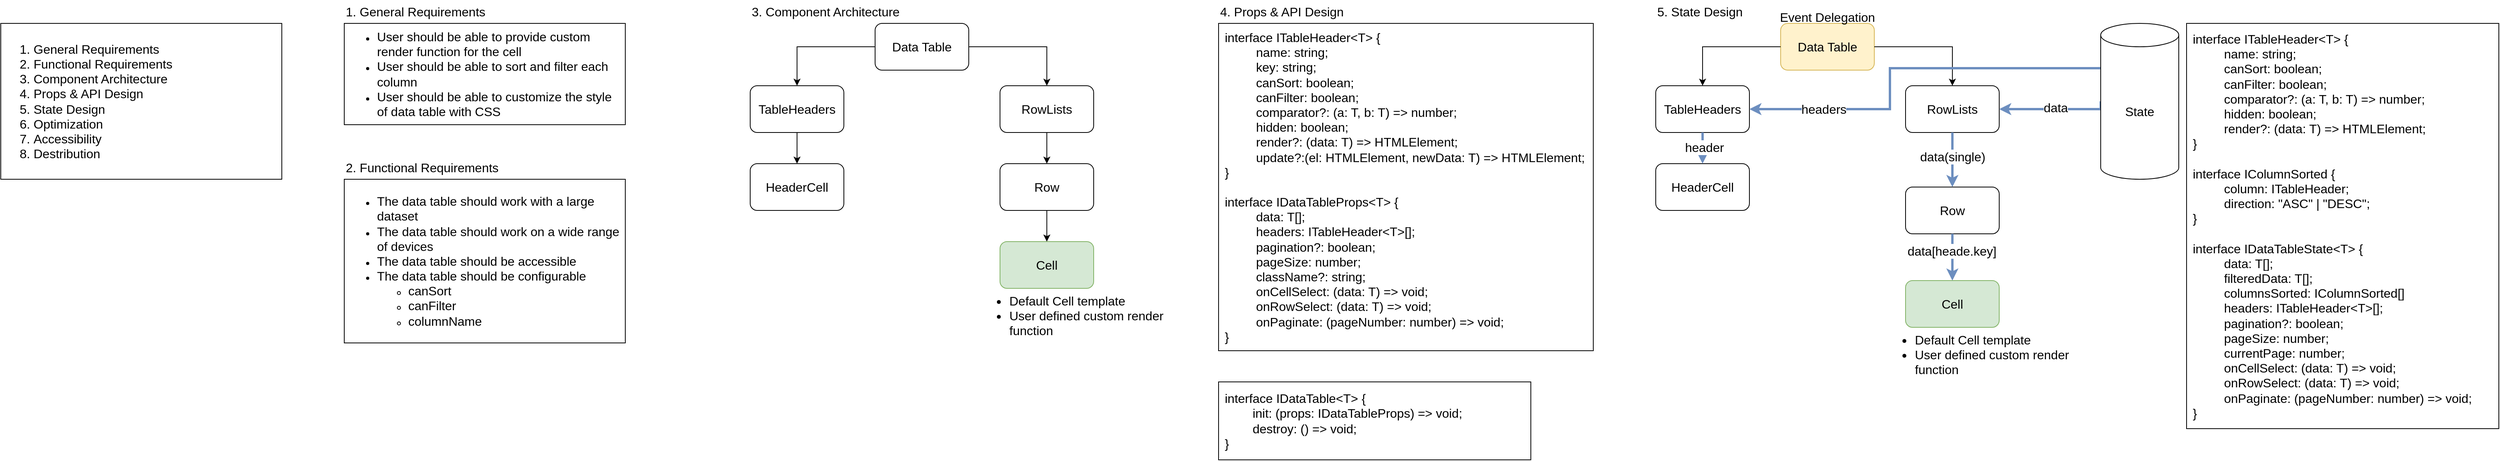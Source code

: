 <mxfile version="17.4.0" type="device"><diagram id="3rxe8vU9ZEDN7pRFVm1q" name="Page-1"><mxGraphModel dx="1678" dy="1030" grid="1" gridSize="10" guides="1" tooltips="1" connect="1" arrows="1" fold="1" page="1" pageScale="1" pageWidth="850" pageHeight="1100" math="0" shadow="0"><root><mxCell id="0"/><mxCell id="1" parent="0"/><mxCell id="_BS4mB924xPmAk6tiqlt-1" value="&lt;ol style=&quot;font-size: 16px&quot;&gt;&lt;li&gt;General Requirements&lt;/li&gt;&lt;li&gt;Functional Requirements&lt;/li&gt;&lt;li&gt;Component Architecture&lt;/li&gt;&lt;li&gt;Props &amp;amp; API Design&lt;/li&gt;&lt;li&gt;State Design&lt;/li&gt;&lt;li&gt;Optimization&lt;/li&gt;&lt;li&gt;Accessibility&lt;/li&gt;&lt;li&gt;Destribution&amp;nbsp;&amp;nbsp;&lt;/li&gt;&lt;/ol&gt;" style="rounded=0;whiteSpace=wrap;html=1;align=left;" vertex="1" parent="1"><mxGeometry x="40" y="40" width="360" height="200" as="geometry"/></mxCell><mxCell id="_BS4mB924xPmAk6tiqlt-2" value="&lt;ul&gt;&lt;li&gt;&lt;font style=&quot;font-size: 16px&quot;&gt;User should be able to provide custom render function for the cell&lt;/font&gt;&lt;/li&gt;&lt;li&gt;&lt;font style=&quot;font-size: 16px&quot;&gt;User should be able to sort and filter each column&lt;/font&gt;&lt;/li&gt;&lt;li&gt;&lt;font style=&quot;font-size: 16px&quot;&gt;User should be able to customize the style of data table with CSS&lt;/font&gt;&lt;/li&gt;&lt;/ul&gt;" style="rounded=0;whiteSpace=wrap;html=1;align=left;" vertex="1" parent="1"><mxGeometry x="480" y="40" width="360" height="130" as="geometry"/></mxCell><mxCell id="_BS4mB924xPmAk6tiqlt-3" value="&lt;ul&gt;&lt;li&gt;&lt;span style=&quot;font-size: 16px&quot;&gt;The data table should work with a large dataset&lt;/span&gt;&lt;/li&gt;&lt;li&gt;&lt;span style=&quot;font-size: 16px&quot;&gt;The data table should work on a wide range of devices&lt;/span&gt;&lt;/li&gt;&lt;li&gt;&lt;span style=&quot;font-size: 16px&quot;&gt;The data table should be accessible&lt;/span&gt;&lt;/li&gt;&lt;li&gt;&lt;span style=&quot;font-size: 16px&quot;&gt;The data table should be configurable&lt;/span&gt;&lt;/li&gt;&lt;ul&gt;&lt;li&gt;&lt;span style=&quot;font-size: 16px&quot;&gt;canSort&lt;/span&gt;&lt;/li&gt;&lt;li&gt;&lt;span style=&quot;font-size: 16px&quot;&gt;canFilter&lt;/span&gt;&lt;/li&gt;&lt;li&gt;&lt;span style=&quot;font-size: 16px&quot;&gt;columnName&lt;/span&gt;&lt;/li&gt;&lt;/ul&gt;&lt;/ul&gt;" style="rounded=0;whiteSpace=wrap;html=1;align=left;" vertex="1" parent="1"><mxGeometry x="480" y="240" width="360" height="210" as="geometry"/></mxCell><mxCell id="_BS4mB924xPmAk6tiqlt-19" value="" style="group" vertex="1" connectable="0" parent="1"><mxGeometry x="1000" y="40" width="530" height="410" as="geometry"/></mxCell><mxCell id="_BS4mB924xPmAk6tiqlt-4" value="Data Table" style="rounded=1;whiteSpace=wrap;html=1;fontSize=16;" vertex="1" parent="_BS4mB924xPmAk6tiqlt-19"><mxGeometry x="160" width="120" height="60" as="geometry"/></mxCell><mxCell id="_BS4mB924xPmAk6tiqlt-5" value="TableHeaders" style="whiteSpace=wrap;html=1;fontSize=16;rounded=1;" vertex="1" parent="_BS4mB924xPmAk6tiqlt-19"><mxGeometry y="80" width="120" height="60" as="geometry"/></mxCell><mxCell id="_BS4mB924xPmAk6tiqlt-6" value="" style="edgeStyle=orthogonalEdgeStyle;rounded=0;orthogonalLoop=1;jettySize=auto;html=1;fontSize=16;" edge="1" parent="_BS4mB924xPmAk6tiqlt-19" source="_BS4mB924xPmAk6tiqlt-4" target="_BS4mB924xPmAk6tiqlt-5"><mxGeometry relative="1" as="geometry"/></mxCell><mxCell id="_BS4mB924xPmAk6tiqlt-7" value="RowLists" style="whiteSpace=wrap;html=1;fontSize=16;rounded=1;" vertex="1" parent="_BS4mB924xPmAk6tiqlt-19"><mxGeometry x="320" y="80" width="120" height="60" as="geometry"/></mxCell><mxCell id="_BS4mB924xPmAk6tiqlt-8" value="" style="edgeStyle=orthogonalEdgeStyle;rounded=0;orthogonalLoop=1;jettySize=auto;html=1;fontSize=16;" edge="1" parent="_BS4mB924xPmAk6tiqlt-19" source="_BS4mB924xPmAk6tiqlt-4" target="_BS4mB924xPmAk6tiqlt-7"><mxGeometry relative="1" as="geometry"/></mxCell><mxCell id="_BS4mB924xPmAk6tiqlt-9" value="HeaderCell" style="whiteSpace=wrap;html=1;fontSize=16;rounded=1;" vertex="1" parent="_BS4mB924xPmAk6tiqlt-19"><mxGeometry y="180" width="120" height="60" as="geometry"/></mxCell><mxCell id="_BS4mB924xPmAk6tiqlt-10" value="" style="edgeStyle=orthogonalEdgeStyle;rounded=0;orthogonalLoop=1;jettySize=auto;html=1;fontSize=16;" edge="1" parent="_BS4mB924xPmAk6tiqlt-19" source="_BS4mB924xPmAk6tiqlt-5" target="_BS4mB924xPmAk6tiqlt-9"><mxGeometry relative="1" as="geometry"/></mxCell><mxCell id="_BS4mB924xPmAk6tiqlt-11" value="Row" style="whiteSpace=wrap;html=1;fontSize=16;rounded=1;" vertex="1" parent="_BS4mB924xPmAk6tiqlt-19"><mxGeometry x="320" y="180" width="120" height="60" as="geometry"/></mxCell><mxCell id="_BS4mB924xPmAk6tiqlt-12" value="" style="edgeStyle=orthogonalEdgeStyle;rounded=0;orthogonalLoop=1;jettySize=auto;html=1;fontSize=16;" edge="1" parent="_BS4mB924xPmAk6tiqlt-19" source="_BS4mB924xPmAk6tiqlt-7" target="_BS4mB924xPmAk6tiqlt-11"><mxGeometry relative="1" as="geometry"/></mxCell><mxCell id="_BS4mB924xPmAk6tiqlt-13" value="Cell" style="whiteSpace=wrap;html=1;fontSize=16;rounded=1;fillColor=#d5e8d4;strokeColor=#82b366;" vertex="1" parent="_BS4mB924xPmAk6tiqlt-19"><mxGeometry x="320" y="280" width="120" height="60" as="geometry"/></mxCell><mxCell id="_BS4mB924xPmAk6tiqlt-14" value="" style="edgeStyle=orthogonalEdgeStyle;rounded=0;orthogonalLoop=1;jettySize=auto;html=1;fontSize=16;" edge="1" parent="_BS4mB924xPmAk6tiqlt-19" source="_BS4mB924xPmAk6tiqlt-11" target="_BS4mB924xPmAk6tiqlt-13"><mxGeometry relative="1" as="geometry"/></mxCell><mxCell id="_BS4mB924xPmAk6tiqlt-18" value="&lt;ul&gt;&lt;li&gt;Default Cell template&lt;/li&gt;&lt;li&gt;User defined custom render function&lt;/li&gt;&lt;/ul&gt;" style="text;html=1;strokeColor=none;fillColor=none;align=left;verticalAlign=middle;whiteSpace=wrap;rounded=0;fontSize=16;" vertex="1" parent="_BS4mB924xPmAk6tiqlt-19"><mxGeometry x="290" y="340" width="240" height="70" as="geometry"/></mxCell><mxCell id="_BS4mB924xPmAk6tiqlt-20" value="interface ITableHeader&amp;lt;T&amp;gt; {&lt;br&gt;&lt;span&gt;&#9;&lt;/span&gt;&lt;blockquote style=&quot;margin: 0 0 0 40px ; border: none ; padding: 0px&quot;&gt;name: string;&lt;/blockquote&gt;&lt;blockquote style=&quot;margin: 0 0 0 40px ; border: none ; padding: 0px&quot;&gt;key: string;&lt;br&gt;canSort: boolean;&lt;br&gt;canFilter: boolean;&lt;br&gt;comparator?: (a: T, b: T) =&amp;gt; number;&lt;br&gt;hidden: boolean;&lt;br&gt;render?: (data: T) =&amp;gt; HTMLElement;&lt;/blockquote&gt;&lt;blockquote style=&quot;margin: 0 0 0 40px ; border: none ; padding: 0px&quot;&gt;update?:(el: HTMLElement, newData: T) =&amp;gt; HTMLElement;&lt;/blockquote&gt;}&lt;br&gt;&lt;br&gt;interface IDataTableProps&amp;lt;T&amp;gt; {&lt;br&gt;&lt;span&gt;&#9;&lt;/span&gt;&lt;blockquote style=&quot;margin: 0 0 0 40px ; border: none ; padding: 0px&quot;&gt;data: T[];&lt;br&gt;headers: ITableHeader&amp;lt;T&amp;gt;[];&lt;br&gt;pagination?: boolean;&lt;br&gt;pageSize: number;&lt;br&gt;className?: string;&lt;br&gt;onCellSelect: (data: T) =&amp;gt; void;&lt;br&gt;onRowSelect: (data: T) =&amp;gt; void;&lt;br&gt;onPaginate: (pageNumber: number) =&amp;gt; void;&lt;/blockquote&gt;}" style="rounded=0;whiteSpace=wrap;html=1;fontSize=16;align=left;spacing=8;" vertex="1" parent="1"><mxGeometry x="1600" y="40" width="480" height="420" as="geometry"/></mxCell><mxCell id="_BS4mB924xPmAk6tiqlt-21" value="interface IDataTable&amp;lt;T&amp;gt; {&lt;br&gt;&lt;span style=&quot;white-space: pre&quot;&gt;&#9;&lt;/span&gt;init: (props: IDataTableProps) =&amp;gt; void;&lt;br&gt;&lt;span style=&quot;white-space: pre&quot;&gt;&#9;&lt;/span&gt;destroy: () =&amp;gt; void;&lt;br&gt;}" style="rounded=0;whiteSpace=wrap;html=1;fontSize=16;align=left;spacing=8;" vertex="1" parent="1"><mxGeometry x="1600" y="500" width="400" height="100" as="geometry"/></mxCell><mxCell id="_BS4mB924xPmAk6tiqlt-22" value="" style="group" vertex="1" connectable="0" parent="1"><mxGeometry x="2160" y="40" width="530" height="410" as="geometry"/></mxCell><mxCell id="_BS4mB924xPmAk6tiqlt-23" value="Data Table" style="rounded=1;whiteSpace=wrap;html=1;fontSize=16;fillColor=#fff2cc;strokeColor=#d6b656;" vertex="1" parent="_BS4mB924xPmAk6tiqlt-22"><mxGeometry x="160" width="120" height="60" as="geometry"/></mxCell><mxCell id="_BS4mB924xPmAk6tiqlt-24" value="TableHeaders" style="whiteSpace=wrap;html=1;fontSize=16;rounded=1;" vertex="1" parent="_BS4mB924xPmAk6tiqlt-22"><mxGeometry y="80" width="120" height="60" as="geometry"/></mxCell><mxCell id="_BS4mB924xPmAk6tiqlt-25" value="" style="edgeStyle=orthogonalEdgeStyle;rounded=0;orthogonalLoop=1;jettySize=auto;html=1;fontSize=16;" edge="1" parent="_BS4mB924xPmAk6tiqlt-22" source="_BS4mB924xPmAk6tiqlt-23" target="_BS4mB924xPmAk6tiqlt-24"><mxGeometry relative="1" as="geometry"/></mxCell><mxCell id="_BS4mB924xPmAk6tiqlt-26" value="RowLists" style="whiteSpace=wrap;html=1;fontSize=16;rounded=1;" vertex="1" parent="_BS4mB924xPmAk6tiqlt-22"><mxGeometry x="320" y="80" width="120" height="60" as="geometry"/></mxCell><mxCell id="_BS4mB924xPmAk6tiqlt-27" value="" style="edgeStyle=orthogonalEdgeStyle;rounded=0;orthogonalLoop=1;jettySize=auto;html=1;fontSize=16;" edge="1" parent="_BS4mB924xPmAk6tiqlt-22" source="_BS4mB924xPmAk6tiqlt-23" target="_BS4mB924xPmAk6tiqlt-26"><mxGeometry relative="1" as="geometry"/></mxCell><mxCell id="_BS4mB924xPmAk6tiqlt-28" value="HeaderCell" style="whiteSpace=wrap;html=1;fontSize=16;rounded=1;" vertex="1" parent="_BS4mB924xPmAk6tiqlt-22"><mxGeometry y="180" width="120" height="60" as="geometry"/></mxCell><mxCell id="_BS4mB924xPmAk6tiqlt-29" value="" style="edgeStyle=orthogonalEdgeStyle;rounded=0;orthogonalLoop=1;jettySize=auto;html=1;fontSize=16;strokeWidth=3;fillColor=#dae8fc;strokeColor=#6c8ebf;" edge="1" parent="_BS4mB924xPmAk6tiqlt-22" source="_BS4mB924xPmAk6tiqlt-24" target="_BS4mB924xPmAk6tiqlt-28"><mxGeometry relative="1" as="geometry"/></mxCell><mxCell id="_BS4mB924xPmAk6tiqlt-41" value="header" style="edgeLabel;html=1;align=center;verticalAlign=middle;resizable=0;points=[];fontSize=16;" vertex="1" connectable="0" parent="_BS4mB924xPmAk6tiqlt-29"><mxGeometry x="-0.05" y="2" relative="1" as="geometry"><mxPoint as="offset"/></mxGeometry></mxCell><mxCell id="_BS4mB924xPmAk6tiqlt-30" value="Row" style="whiteSpace=wrap;html=1;fontSize=16;rounded=1;" vertex="1" parent="_BS4mB924xPmAk6tiqlt-22"><mxGeometry x="320" y="210" width="120" height="60" as="geometry"/></mxCell><mxCell id="_BS4mB924xPmAk6tiqlt-31" value="" style="edgeStyle=orthogonalEdgeStyle;rounded=0;orthogonalLoop=1;jettySize=auto;html=1;fontSize=16;fillColor=#dae8fc;strokeColor=#6c8ebf;strokeWidth=3;" edge="1" parent="_BS4mB924xPmAk6tiqlt-22" source="_BS4mB924xPmAk6tiqlt-26" target="_BS4mB924xPmAk6tiqlt-30"><mxGeometry relative="1" as="geometry"/></mxCell><mxCell id="_BS4mB924xPmAk6tiqlt-42" value="data(single)" style="edgeLabel;html=1;align=center;verticalAlign=middle;resizable=0;points=[];fontSize=16;" vertex="1" connectable="0" parent="_BS4mB924xPmAk6tiqlt-31"><mxGeometry x="-0.447" y="1" relative="1" as="geometry"><mxPoint x="-1" y="11" as="offset"/></mxGeometry></mxCell><mxCell id="_BS4mB924xPmAk6tiqlt-32" value="Cell" style="whiteSpace=wrap;html=1;fontSize=16;rounded=1;fillColor=#d5e8d4;strokeColor=#82b366;" vertex="1" parent="_BS4mB924xPmAk6tiqlt-22"><mxGeometry x="320" y="330" width="120" height="60" as="geometry"/></mxCell><mxCell id="_BS4mB924xPmAk6tiqlt-33" value="" style="edgeStyle=orthogonalEdgeStyle;rounded=0;orthogonalLoop=1;jettySize=auto;html=1;fontSize=16;fillColor=#dae8fc;strokeColor=#6c8ebf;strokeWidth=3;" edge="1" parent="_BS4mB924xPmAk6tiqlt-22" source="_BS4mB924xPmAk6tiqlt-30" target="_BS4mB924xPmAk6tiqlt-32"><mxGeometry relative="1" as="geometry"/></mxCell><mxCell id="_BS4mB924xPmAk6tiqlt-43" value="data[heade.key]" style="edgeLabel;html=1;align=center;verticalAlign=middle;resizable=0;points=[];fontSize=16;" vertex="1" connectable="0" parent="_BS4mB924xPmAk6tiqlt-33"><mxGeometry x="-0.278" y="-1" relative="1" as="geometry"><mxPoint as="offset"/></mxGeometry></mxCell><mxCell id="_BS4mB924xPmAk6tiqlt-34" value="&lt;ul&gt;&lt;li&gt;Default Cell template&lt;/li&gt;&lt;li&gt;User defined custom render function&lt;/li&gt;&lt;/ul&gt;" style="text;html=1;strokeColor=none;fillColor=none;align=left;verticalAlign=middle;whiteSpace=wrap;rounded=0;fontSize=16;" vertex="1" parent="_BS4mB924xPmAk6tiqlt-22"><mxGeometry x="290" y="390" width="240" height="70" as="geometry"/></mxCell><mxCell id="_BS4mB924xPmAk6tiqlt-50" value="Event Delegation" style="text;html=1;strokeColor=none;fillColor=none;align=center;verticalAlign=middle;whiteSpace=wrap;rounded=0;fontSize=16;" vertex="1" parent="_BS4mB924xPmAk6tiqlt-22"><mxGeometry x="145" y="-23" width="150" height="30" as="geometry"/></mxCell><mxCell id="_BS4mB924xPmAk6tiqlt-35" value="interface ITableHeader&amp;lt;T&amp;gt; {&lt;br&gt;&lt;span&gt;&#9;&lt;/span&gt;&lt;blockquote style=&quot;margin: 0 0 0 40px ; border: none ; padding: 0px&quot;&gt;name: string;&lt;br&gt;canSort: boolean;&lt;br&gt;canFilter: boolean;&lt;br&gt;comparator?: (a: T, b: T) =&amp;gt; number;&lt;br&gt;hidden: boolean;&lt;br&gt;render?: (data: T) =&amp;gt; HTMLElement;&lt;/blockquote&gt;}&lt;br&gt;&lt;br&gt;interface IColumnSorted {&lt;br&gt;&lt;span&gt;&#9;&lt;/span&gt;&lt;blockquote style=&quot;margin: 0 0 0 40px ; border: none ; padding: 0px&quot;&gt;column: ITableHeader;&lt;br&gt;direction: &quot;ASC&quot; | &quot;DESC&quot;;&lt;/blockquote&gt;}&lt;br&gt;&lt;br&gt;interface IDataTableState&amp;lt;T&amp;gt; {&lt;br&gt;&lt;span&gt;&#9;&lt;/span&gt;&lt;blockquote style=&quot;margin: 0 0 0 40px ; border: none ; padding: 0px&quot;&gt;data: T[];&lt;br&gt;filteredData: T[];&lt;br&gt;columnsSorted: IColumnSorted[]&lt;br&gt;headers: ITableHeader&amp;lt;T&amp;gt;[];&lt;br&gt;pagination?: boolean;&lt;br&gt;pageSize: number;&lt;/blockquote&gt;&lt;blockquote style=&quot;margin: 0 0 0 40px ; border: none ; padding: 0px&quot;&gt;currentPage: number;&lt;br&gt;&lt;/blockquote&gt;&lt;blockquote style=&quot;margin: 0 0 0 40px ; border: none ; padding: 0px&quot;&gt;onCellSelect: (data: T) =&amp;gt; void;&lt;br&gt;onRowSelect: (data: T) =&amp;gt; void;&lt;br&gt;onPaginate: (pageNumber: number) =&amp;gt; void;&lt;br&gt;&lt;/blockquote&gt;}" style="rounded=0;whiteSpace=wrap;html=1;fontSize=16;align=left;spacing=8;" vertex="1" parent="1"><mxGeometry x="2840" y="40" width="400" height="520" as="geometry"/></mxCell><mxCell id="_BS4mB924xPmAk6tiqlt-37" style="edgeStyle=orthogonalEdgeStyle;rounded=0;orthogonalLoop=1;jettySize=auto;html=1;exitX=0;exitY=0;exitDx=0;exitDy=57.5;exitPerimeter=0;entryX=1;entryY=0.5;entryDx=0;entryDy=0;fontSize=16;fillColor=#dae8fc;strokeColor=#6c8ebf;strokeWidth=3;" edge="1" parent="1" source="_BS4mB924xPmAk6tiqlt-36" target="_BS4mB924xPmAk6tiqlt-24"><mxGeometry relative="1" as="geometry"><Array as="points"><mxPoint x="2460" y="98"/><mxPoint x="2460" y="150"/></Array></mxGeometry></mxCell><mxCell id="_BS4mB924xPmAk6tiqlt-38" value="headers" style="edgeLabel;html=1;align=center;verticalAlign=middle;resizable=0;points=[];fontSize=16;" vertex="1" connectable="0" parent="_BS4mB924xPmAk6tiqlt-37"><mxGeometry x="0.626" relative="1" as="geometry"><mxPoint x="1" as="offset"/></mxGeometry></mxCell><mxCell id="_BS4mB924xPmAk6tiqlt-39" style="edgeStyle=orthogonalEdgeStyle;rounded=0;orthogonalLoop=1;jettySize=auto;html=1;exitX=0;exitY=0.5;exitDx=0;exitDy=0;exitPerimeter=0;entryX=1;entryY=0.5;entryDx=0;entryDy=0;fontSize=16;strokeWidth=3;fillColor=#dae8fc;strokeColor=#6c8ebf;" edge="1" parent="1" source="_BS4mB924xPmAk6tiqlt-36" target="_BS4mB924xPmAk6tiqlt-26"><mxGeometry relative="1" as="geometry"><Array as="points"><mxPoint x="2730" y="150"/></Array></mxGeometry></mxCell><mxCell id="_BS4mB924xPmAk6tiqlt-40" value="data" style="edgeLabel;html=1;align=center;verticalAlign=middle;resizable=0;points=[];fontSize=16;" vertex="1" connectable="0" parent="_BS4mB924xPmAk6tiqlt-39"><mxGeometry x="0.143" y="-2" relative="1" as="geometry"><mxPoint x="12" as="offset"/></mxGeometry></mxCell><mxCell id="_BS4mB924xPmAk6tiqlt-36" value="State" style="shape=cylinder3;whiteSpace=wrap;html=1;boundedLbl=1;backgroundOutline=1;size=15;fontSize=16;" vertex="1" parent="1"><mxGeometry x="2730" y="40" width="100" height="200" as="geometry"/></mxCell><mxCell id="_BS4mB924xPmAk6tiqlt-44" value="1. General Requirements" style="text;html=1;strokeColor=none;fillColor=none;align=left;verticalAlign=middle;whiteSpace=wrap;rounded=0;fontSize=16;" vertex="1" parent="1"><mxGeometry x="480" y="10" width="240" height="30" as="geometry"/></mxCell><mxCell id="_BS4mB924xPmAk6tiqlt-45" value="2. Functional Requirements" style="text;html=1;strokeColor=none;fillColor=none;align=left;verticalAlign=middle;whiteSpace=wrap;rounded=0;fontSize=16;" vertex="1" parent="1"><mxGeometry x="480" y="210" width="240" height="30" as="geometry"/></mxCell><mxCell id="_BS4mB924xPmAk6tiqlt-46" value="3. Component Architecture" style="text;html=1;strokeColor=none;fillColor=none;align=left;verticalAlign=middle;whiteSpace=wrap;rounded=0;fontSize=16;" vertex="1" parent="1"><mxGeometry x="1000" y="10" width="240" height="30" as="geometry"/></mxCell><mxCell id="_BS4mB924xPmAk6tiqlt-47" value="4. Props &amp;amp; API Design" style="text;html=1;strokeColor=none;fillColor=none;align=left;verticalAlign=middle;whiteSpace=wrap;rounded=0;fontSize=16;" vertex="1" parent="1"><mxGeometry x="1600" y="10" width="240" height="30" as="geometry"/></mxCell><mxCell id="_BS4mB924xPmAk6tiqlt-48" value="5. State Design" style="text;html=1;strokeColor=none;fillColor=none;align=left;verticalAlign=middle;whiteSpace=wrap;rounded=0;fontSize=16;" vertex="1" parent="1"><mxGeometry x="2160" y="10" width="240" height="30" as="geometry"/></mxCell></root></mxGraphModel></diagram></mxfile>